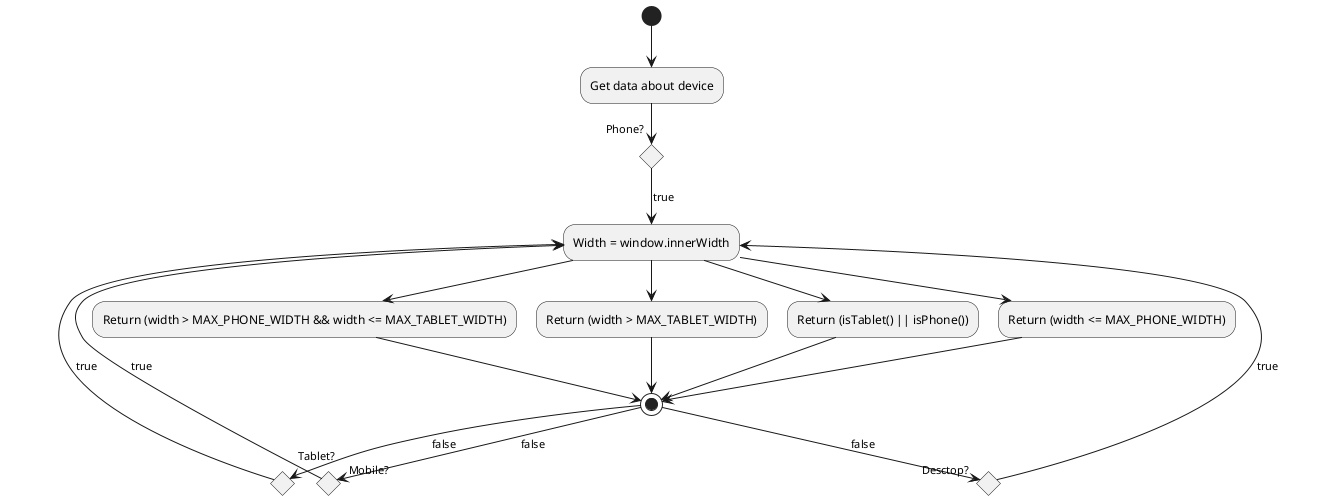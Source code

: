@startuml 

(*) -->  "Get data about device"

if "Phone?" then
    -->[true] "Width = window.innerWidth"
    --> "Return (width <= MAX_PHONE_WIDTH)"
    --> (*)
    -->[false] if "Tablet?" then
        -->[true] "Width = window.innerWidth"
        --> "Return (width > MAX_PHONE_WIDTH && width <= MAX_TABLET_WIDTH)"
        --> (*)
        -->[false] if "Desctop?" then
                -->[true] "Width = window.innerWidth"
                --> "Return (width > MAX_TABLET_WIDTH)"
                --> (*)
                -->[false] if "Mobile?" then
                        -->[true] "Width = window.innerWidth"
                        --> "Return (isTablet() || isPhone())"
                        --> (*)

@enduml